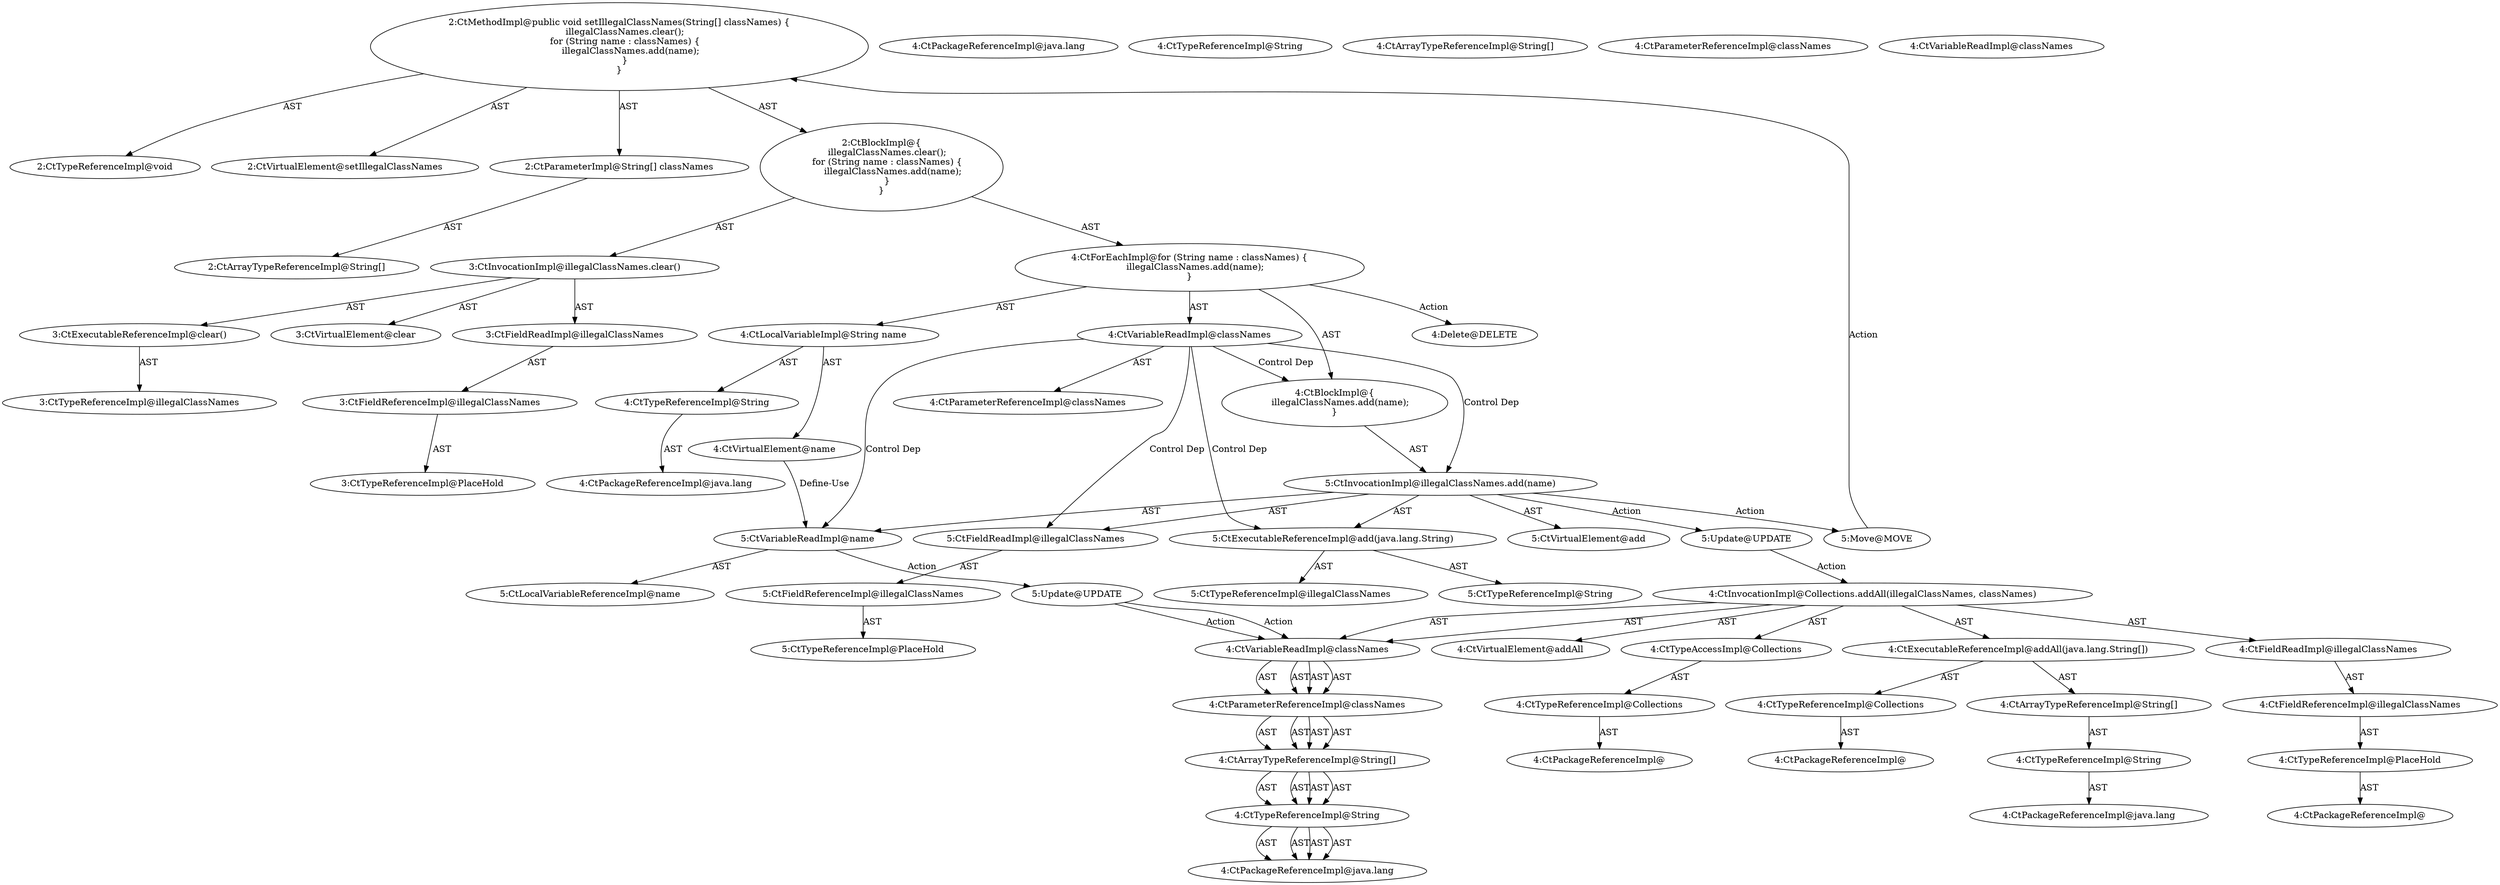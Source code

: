 digraph "setIllegalClassNames#?,String[]" {
0 [label="2:CtTypeReferenceImpl@void" shape=ellipse]
1 [label="2:CtVirtualElement@setIllegalClassNames" shape=ellipse]
2 [label="2:CtParameterImpl@String[] classNames" shape=ellipse]
3 [label="2:CtArrayTypeReferenceImpl@String[]" shape=ellipse]
4 [label="3:CtExecutableReferenceImpl@clear()" shape=ellipse]
5 [label="3:CtTypeReferenceImpl@illegalClassNames" shape=ellipse]
6 [label="3:CtVirtualElement@clear" shape=ellipse]
7 [label="3:CtFieldReferenceImpl@illegalClassNames" shape=ellipse]
8 [label="3:CtTypeReferenceImpl@PlaceHold" shape=ellipse]
9 [label="3:CtFieldReadImpl@illegalClassNames" shape=ellipse]
10 [label="3:CtInvocationImpl@illegalClassNames.clear()" shape=ellipse]
11 [label="4:CtTypeReferenceImpl@String" shape=ellipse]
12 [label="4:CtPackageReferenceImpl@java.lang" shape=ellipse]
13 [label="4:CtVirtualElement@name" shape=ellipse]
14 [label="4:CtLocalVariableImpl@String name" shape=ellipse]
15 [label="4:CtVariableReadImpl@classNames" shape=ellipse]
16 [label="4:CtParameterReferenceImpl@classNames" shape=ellipse]
17 [label="5:CtExecutableReferenceImpl@add(java.lang.String)" shape=ellipse]
18 [label="5:CtTypeReferenceImpl@illegalClassNames" shape=ellipse]
19 [label="5:CtTypeReferenceImpl@String" shape=ellipse]
20 [label="5:CtVirtualElement@add" shape=ellipse]
21 [label="5:CtFieldReferenceImpl@illegalClassNames" shape=ellipse]
22 [label="5:CtTypeReferenceImpl@PlaceHold" shape=ellipse]
23 [label="5:CtFieldReadImpl@illegalClassNames" shape=ellipse]
24 [label="5:CtVariableReadImpl@name" shape=ellipse]
25 [label="5:CtLocalVariableReferenceImpl@name" shape=ellipse]
26 [label="5:CtInvocationImpl@illegalClassNames.add(name)" shape=ellipse]
27 [label="4:CtBlockImpl@\{
    illegalClassNames.add(name);
\}" shape=ellipse]
28 [label="4:CtForEachImpl@for (String name : classNames) \{
    illegalClassNames.add(name);
\}" shape=ellipse]
29 [label="2:CtBlockImpl@\{
    illegalClassNames.clear();
    for (String name : classNames) \{
        illegalClassNames.add(name);
    \}
\}" shape=ellipse]
30 [label="2:CtMethodImpl@public void setIllegalClassNames(String[] classNames) \{
    illegalClassNames.clear();
    for (String name : classNames) \{
        illegalClassNames.add(name);
    \}
\}" shape=ellipse]
31 [label="5:Update@UPDATE" shape=ellipse]
32 [label="4:CtPackageReferenceImpl@" shape=ellipse]
33 [label="4:CtTypeReferenceImpl@Collections" shape=ellipse]
34 [label="4:CtTypeAccessImpl@Collections" shape=ellipse]
35 [label="4:CtPackageReferenceImpl@" shape=ellipse]
36 [label="4:CtTypeReferenceImpl@Collections" shape=ellipse]
37 [label="4:CtPackageReferenceImpl@java.lang" shape=ellipse]
38 [label="4:CtTypeReferenceImpl@String" shape=ellipse]
39 [label="4:CtArrayTypeReferenceImpl@String[]" shape=ellipse]
40 [label="4:CtExecutableReferenceImpl@addAll(java.lang.String[])" shape=ellipse]
41 [label="4:CtPackageReferenceImpl@" shape=ellipse]
42 [label="4:CtTypeReferenceImpl@PlaceHold" shape=ellipse]
43 [label="4:CtFieldReferenceImpl@illegalClassNames" shape=ellipse]
44 [label="4:CtFieldReadImpl@illegalClassNames" shape=ellipse]
45 [label="4:CtPackageReferenceImpl@java.lang" shape=ellipse]
46 [label="4:CtTypeReferenceImpl@String" shape=ellipse]
47 [label="4:CtArrayTypeReferenceImpl@String[]" shape=ellipse]
48 [label="4:CtParameterReferenceImpl@classNames" shape=ellipse]
49 [label="4:CtVariableReadImpl@classNames" shape=ellipse]
50 [label="4:CtInvocationImpl@Collections.addAll(illegalClassNames, classNames)" shape=ellipse]
51 [label="4:CtVirtualElement@addAll" shape=ellipse]
52 [label="5:Update@UPDATE" shape=ellipse]
53 [label="4:CtPackageReferenceImpl@java.lang" shape=ellipse]
54 [label="4:CtTypeReferenceImpl@String" shape=ellipse]
55 [label="4:CtArrayTypeReferenceImpl@String[]" shape=ellipse]
56 [label="4:CtParameterReferenceImpl@classNames" shape=ellipse]
57 [label="4:CtVariableReadImpl@classNames" shape=ellipse]
58 [label="4:Delete@DELETE" shape=ellipse]
59 [label="5:Move@MOVE" shape=ellipse]
2 -> 3 [label="AST"];
4 -> 5 [label="AST"];
7 -> 8 [label="AST"];
9 -> 7 [label="AST"];
10 -> 6 [label="AST"];
10 -> 9 [label="AST"];
10 -> 4 [label="AST"];
11 -> 12 [label="AST"];
13 -> 24 [label="Define-Use"];
14 -> 13 [label="AST"];
14 -> 11 [label="AST"];
15 -> 16 [label="AST"];
15 -> 27 [label="Control Dep"];
15 -> 26 [label="Control Dep"];
15 -> 17 [label="Control Dep"];
15 -> 23 [label="Control Dep"];
15 -> 24 [label="Control Dep"];
17 -> 18 [label="AST"];
17 -> 19 [label="AST"];
21 -> 22 [label="AST"];
23 -> 21 [label="AST"];
24 -> 25 [label="AST"];
24 -> 52 [label="Action"];
26 -> 20 [label="AST"];
26 -> 23 [label="AST"];
26 -> 17 [label="AST"];
26 -> 24 [label="AST"];
26 -> 31 [label="Action"];
26 -> 59 [label="Action"];
27 -> 26 [label="AST"];
28 -> 14 [label="AST"];
28 -> 15 [label="AST"];
28 -> 27 [label="AST"];
28 -> 58 [label="Action"];
29 -> 10 [label="AST"];
29 -> 28 [label="AST"];
30 -> 1 [label="AST"];
30 -> 0 [label="AST"];
30 -> 2 [label="AST"];
30 -> 29 [label="AST"];
31 -> 50 [label="Action"];
33 -> 32 [label="AST"];
34 -> 33 [label="AST"];
36 -> 35 [label="AST"];
38 -> 37 [label="AST"];
39 -> 38 [label="AST"];
40 -> 36 [label="AST"];
40 -> 39 [label="AST"];
42 -> 41 [label="AST"];
43 -> 42 [label="AST"];
44 -> 43 [label="AST"];
54 -> 53 [label="AST"];
54 -> 53 [label="AST"];
55 -> 54 [label="AST"];
55 -> 54 [label="AST"];
56 -> 55 [label="AST"];
56 -> 55 [label="AST"];
57 -> 56 [label="AST"];
57 -> 56 [label="AST"];
50 -> 51 [label="AST"];
50 -> 34 [label="AST"];
50 -> 40 [label="AST"];
50 -> 44 [label="AST"];
50 -> 57 [label="AST"];
50 -> 57 [label="AST"];
52 -> 57 [label="Action"];
52 -> 57 [label="Action"];
54 -> 53 [label="AST"];
54 -> 53 [label="AST"];
55 -> 54 [label="AST"];
55 -> 54 [label="AST"];
56 -> 55 [label="AST"];
56 -> 55 [label="AST"];
57 -> 56 [label="AST"];
57 -> 56 [label="AST"];
59 -> 30 [label="Action"];
}